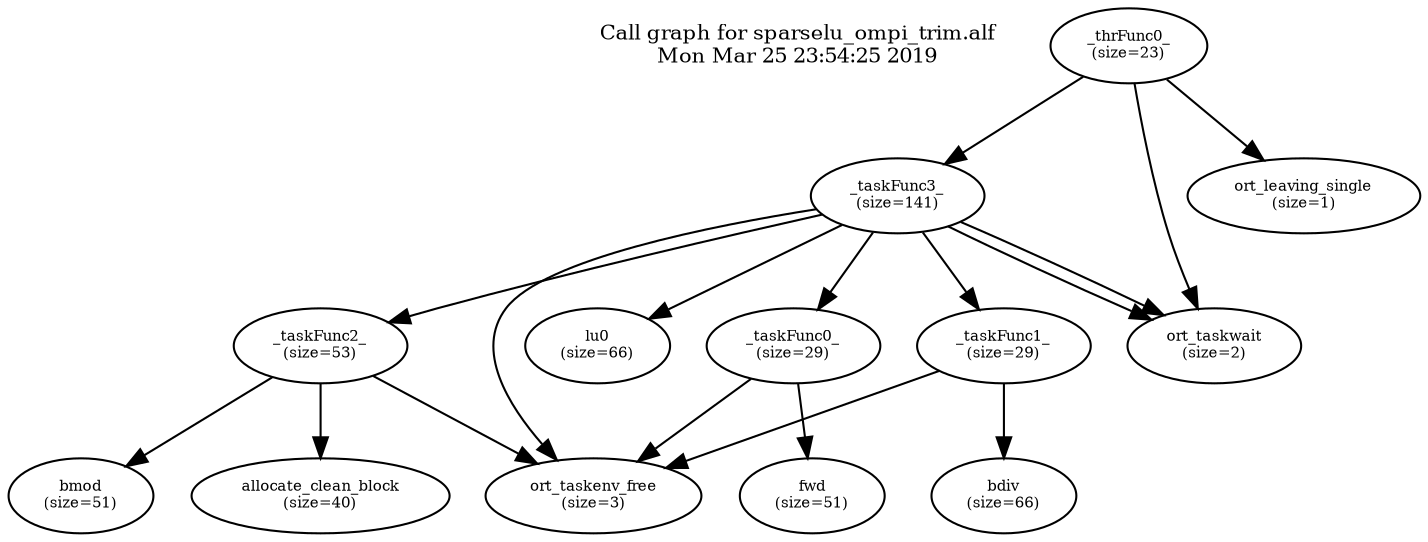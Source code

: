 digraph "" {
  size="10,8";
  rankdir=TB;
  center=1;
  rotate=0;
   {
   node [shape=plaintext,fontsize=10];
   "Call graph for sparselu_ompi_trim.alf\nMon Mar 25 23:54:25 2019"
   }
   0 [label="_thrFunc0_\n(size=23)",fontsize=7]
   1 [label="_taskFunc3_\n(size=141)",fontsize=7]
   2 [label="_taskFunc0_\n(size=29)",fontsize=7]
   3 [label="fwd\n(size=51)",fontsize=7]
   4 [label="ort_taskenv_free\n(size=3)",fontsize=7]
   5 [label="lu0\n(size=66)",fontsize=7]
   6 [label="_taskFunc1_\n(size=29)",fontsize=7]
   7 [label="bdiv\n(size=66)",fontsize=7]
   8 [label="ort_taskwait\n(size=2)",fontsize=7]
   9 [label="_taskFunc2_\n(size=53)",fontsize=7]
   10 [label="allocate_clean_block\n(size=40)",fontsize=7]
   11 [label="bmod\n(size=51)",fontsize=7]
   12 [label="ort_leaving_single\n(size=1)",fontsize=7]
   0->1
   0->8
   0->12
   1->2
   1->5
   1->6
   1->8
   1->9
   1->8
   1->4
   2->3
   2->4
   6->7
   6->4
   9->10
   9->4
   9->11
}
